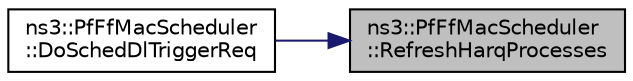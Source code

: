 digraph "ns3::PfFfMacScheduler::RefreshHarqProcesses"
{
 // LATEX_PDF_SIZE
  edge [fontname="Helvetica",fontsize="10",labelfontname="Helvetica",labelfontsize="10"];
  node [fontname="Helvetica",fontsize="10",shape=record];
  rankdir="RL";
  Node1 [label="ns3::PfFfMacScheduler\l::RefreshHarqProcesses",height=0.2,width=0.4,color="black", fillcolor="grey75", style="filled", fontcolor="black",tooltip="Refresh HARQ processes according to the timers."];
  Node1 -> Node2 [dir="back",color="midnightblue",fontsize="10",style="solid",fontname="Helvetica"];
  Node2 [label="ns3::PfFfMacScheduler\l::DoSchedDlTriggerReq",height=0.2,width=0.4,color="black", fillcolor="white", style="filled",URL="$classns3_1_1_pf_ff_mac_scheduler.html#a837f4e59a9df97e0baeda35cf1edbd38",tooltip="Sched DL trigger request."];
}
